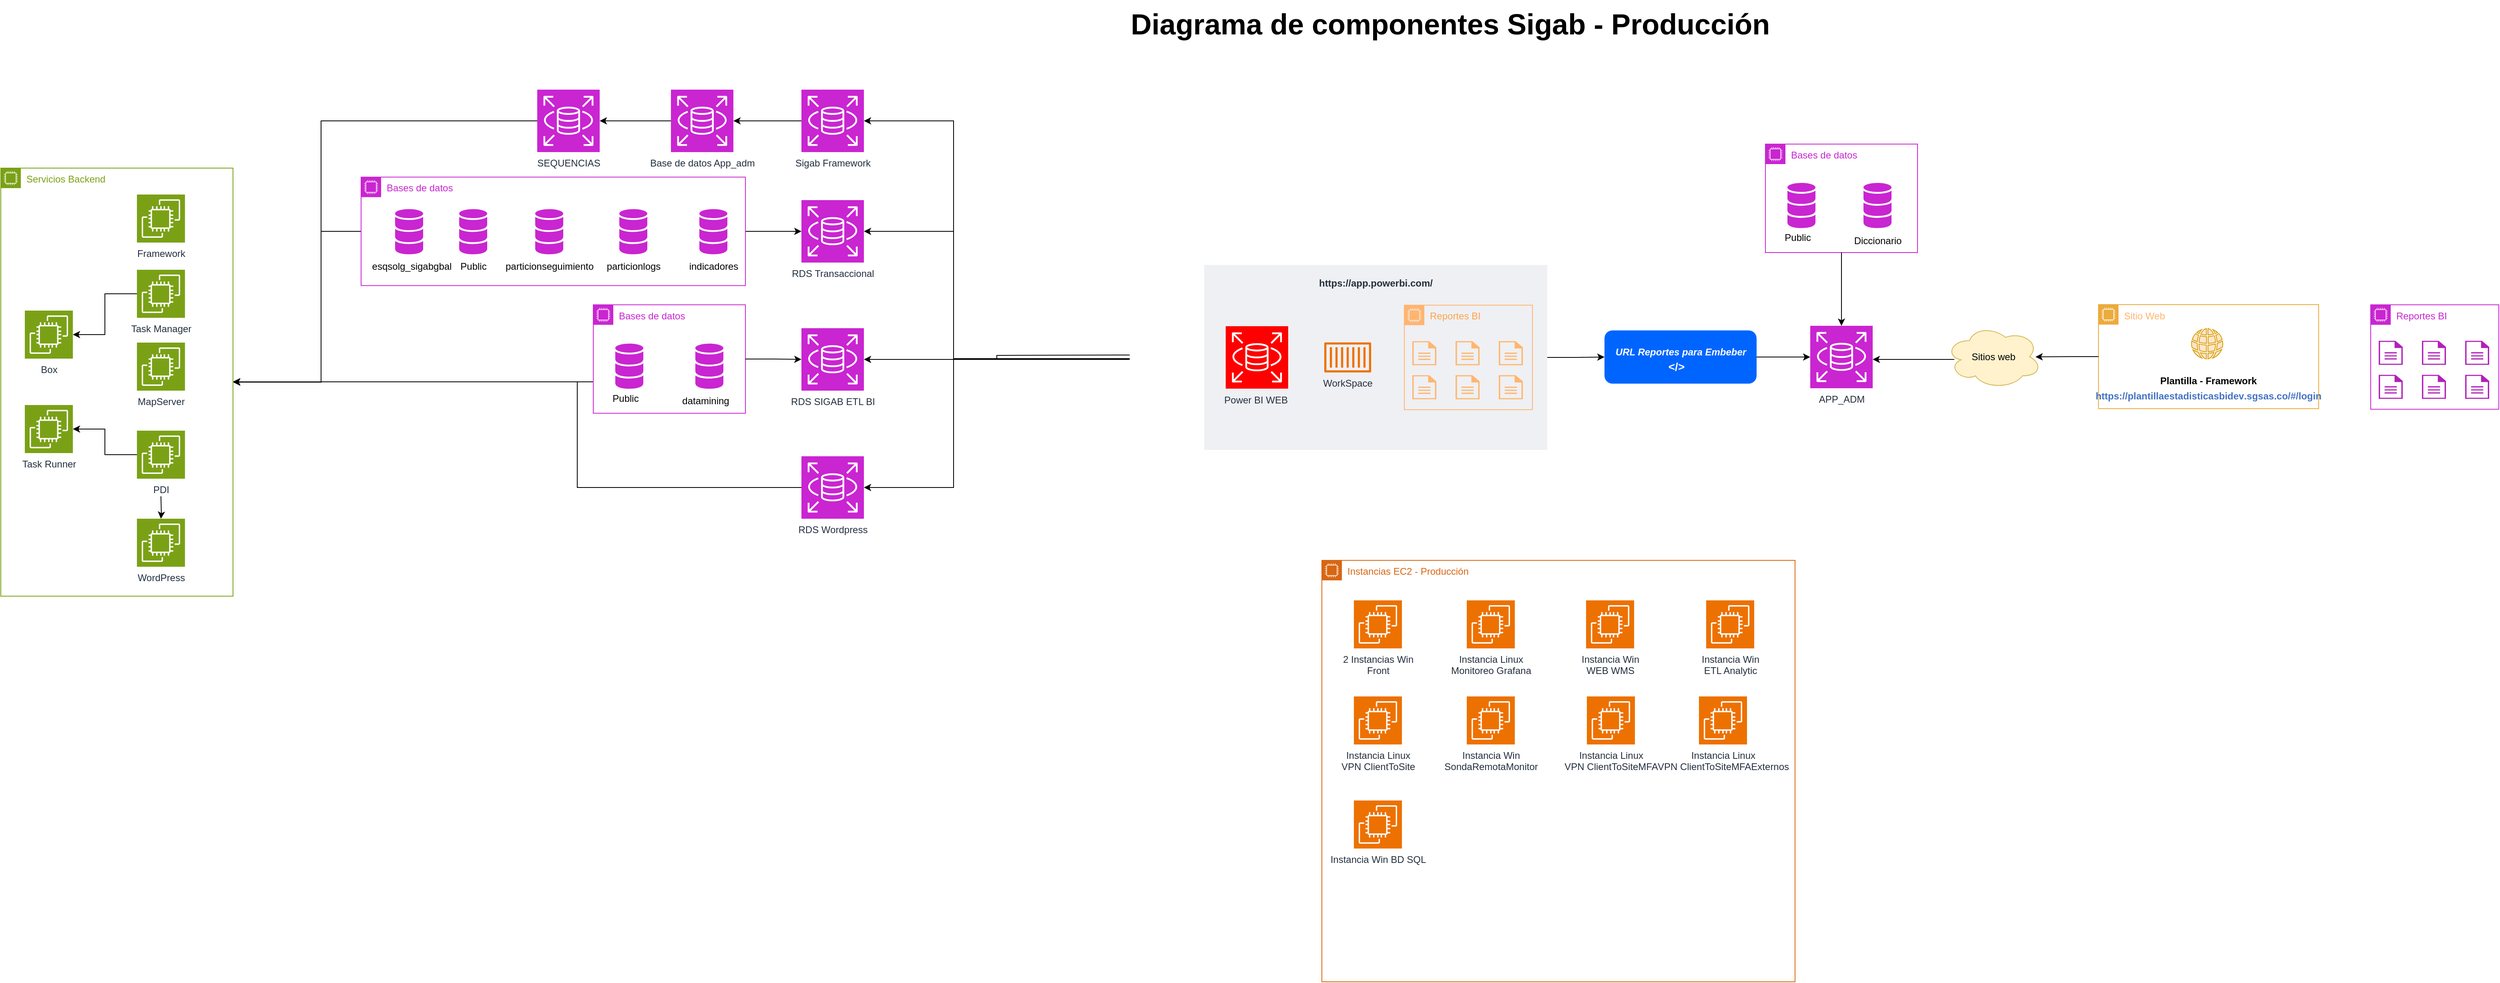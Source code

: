<mxfile version="24.9.3">
  <diagram name="Página-1" id="Zlu9ByVIFABH_KwIn2tE">
    <mxGraphModel dx="3088" dy="1907" grid="1" gridSize="10" guides="1" tooltips="1" connect="1" arrows="1" fold="1" page="1" pageScale="1" pageWidth="827" pageHeight="1169" math="0" shadow="0">
      <root>
        <mxCell id="0" />
        <mxCell id="1" parent="0" />
        <mxCell id="_H-qu1WihhFw3yj4YWix-18" value="" style="group;movable=1;resizable=1;rotatable=1;deletable=1;editable=1;locked=0;connectable=1;" vertex="1" connectable="0" parent="1">
          <mxGeometry x="473" y="-489" width="428.5" height="231" as="geometry" />
        </mxCell>
        <mxCell id="_H-qu1WihhFw3yj4YWix-19" value="&lt;b style=&quot;line-height: 270%;&quot;&gt;https://app.powerbi.com/&lt;/b&gt;" style="fillColor=#EFF0F3;strokeColor=none;dashed=0;verticalAlign=top;fontStyle=0;fontColor=#232F3D;whiteSpace=wrap;html=1;" vertex="1" parent="_H-qu1WihhFw3yj4YWix-18">
          <mxGeometry width="428.5" height="231" as="geometry" />
        </mxCell>
        <mxCell id="_H-qu1WihhFw3yj4YWix-23" value="WorkSpace" style="sketch=0;outlineConnect=0;fontColor=#232F3E;gradientColor=none;fillColor=#ED7100;strokeColor=none;dashed=0;verticalLabelPosition=bottom;verticalAlign=top;align=center;html=1;fontSize=12;fontStyle=0;aspect=fixed;pointerEvents=1;shape=mxgraph.aws4.container_1;" vertex="1" parent="_H-qu1WihhFw3yj4YWix-18">
          <mxGeometry x="150" y="96.59" width="58.56" height="37.82" as="geometry" />
        </mxCell>
        <mxCell id="ElAwQmVQCS1_ze1naP4R-59" value="Power BI WEB&amp;nbsp;" style="sketch=0;points=[[0,0,0],[0.25,0,0],[0.5,0,0],[0.75,0,0],[1,0,0],[0,1,0],[0.25,1,0],[0.5,1,0],[0.75,1,0],[1,1,0],[0,0.25,0],[0,0.5,0],[0,0.75,0],[1,0.25,0],[1,0.5,0],[1,0.75,0]];outlineConnect=0;fontColor=#232F3E;fillColor=#FF0000;strokeColor=#ffffff;dashed=0;verticalLabelPosition=bottom;verticalAlign=top;align=center;html=1;fontSize=12;fontStyle=0;aspect=fixed;shape=mxgraph.aws4.resourceIcon;resIcon=mxgraph.aws4.rds;" parent="_H-qu1WihhFw3yj4YWix-18" vertex="1">
          <mxGeometry x="26.907" y="76.5" width="78" height="78" as="geometry" />
        </mxCell>
        <mxCell id="ElAwQmVQCS1_ze1naP4R-110" value="&lt;font color=&quot;#ffa34d&quot;&gt;Reportes BI&lt;/font&gt;" style="points=[[0,0],[0.25,0],[0.5,0],[0.75,0],[1,0],[1,0.25],[1,0.5],[1,0.75],[1,1],[0.75,1],[0.5,1],[0.25,1],[0,1],[0,0.75],[0,0.5],[0,0.25]];outlineConnect=0;gradientColor=none;html=1;whiteSpace=wrap;fontSize=12;fontStyle=0;container=1;pointerEvents=0;collapsible=0;recursiveResize=0;shape=mxgraph.aws4.group;grIcon=mxgraph.aws4.group_ec2_instance_contents;strokeColor=#FFB570;fillColor=none;verticalAlign=top;align=left;spacingLeft=30;fontColor=#D86613;dashed=0;" parent="_H-qu1WihhFw3yj4YWix-18" vertex="1">
          <mxGeometry x="250" y="50.25" width="160" height="130.5" as="geometry" />
        </mxCell>
        <mxCell id="ElAwQmVQCS1_ze1naP4R-111" value="" style="sketch=0;pointerEvents=1;shadow=0;dashed=0;html=1;strokeColor=none;fillColor=#FFB570;labelPosition=center;verticalLabelPosition=bottom;verticalAlign=top;outlineConnect=0;align=center;shape=mxgraph.office.concepts.document;" parent="ElAwQmVQCS1_ze1naP4R-110" vertex="1">
          <mxGeometry x="10" y="45" width="30" height="30" as="geometry" />
        </mxCell>
        <mxCell id="ElAwQmVQCS1_ze1naP4R-112" value="" style="sketch=0;pointerEvents=1;shadow=0;dashed=0;html=1;strokeColor=none;fillColor=#FFB570;labelPosition=center;verticalLabelPosition=bottom;verticalAlign=top;outlineConnect=0;align=center;shape=mxgraph.office.concepts.document;" parent="ElAwQmVQCS1_ze1naP4R-110" vertex="1">
          <mxGeometry x="10" y="87.5" width="30" height="30" as="geometry" />
        </mxCell>
        <mxCell id="ElAwQmVQCS1_ze1naP4R-113" value="" style="sketch=0;pointerEvents=1;shadow=0;dashed=0;html=1;strokeColor=none;fillColor=#FFE599;labelPosition=center;verticalLabelPosition=bottom;verticalAlign=top;outlineConnect=0;align=center;shape=mxgraph.office.concepts.document;" parent="ElAwQmVQCS1_ze1naP4R-110" vertex="1">
          <mxGeometry x="64" y="87.5" width="30" height="30" as="geometry" />
        </mxCell>
        <mxCell id="ElAwQmVQCS1_ze1naP4R-114" value="" style="sketch=0;pointerEvents=1;shadow=0;dashed=0;html=1;strokeColor=none;fillColor=#FFE599;labelPosition=center;verticalLabelPosition=bottom;verticalAlign=top;outlineConnect=0;align=center;shape=mxgraph.office.concepts.document;" parent="ElAwQmVQCS1_ze1naP4R-110" vertex="1">
          <mxGeometry x="64" y="45" width="30" height="30" as="geometry" />
        </mxCell>
        <mxCell id="ElAwQmVQCS1_ze1naP4R-115" value="" style="sketch=0;pointerEvents=1;shadow=0;dashed=0;html=1;strokeColor=none;fillColor=#FFE599;labelPosition=center;verticalLabelPosition=bottom;verticalAlign=top;outlineConnect=0;align=center;shape=mxgraph.office.concepts.document;" parent="ElAwQmVQCS1_ze1naP4R-110" vertex="1">
          <mxGeometry x="118" y="87.5" width="30" height="30" as="geometry" />
        </mxCell>
        <mxCell id="ElAwQmVQCS1_ze1naP4R-116" value="" style="sketch=0;pointerEvents=1;shadow=0;dashed=0;html=1;strokeColor=none;fillColor=#FFE599;labelPosition=center;verticalLabelPosition=bottom;verticalAlign=top;outlineConnect=0;align=center;shape=mxgraph.office.concepts.document;" parent="ElAwQmVQCS1_ze1naP4R-110" vertex="1">
          <mxGeometry x="118" y="45" width="30" height="30" as="geometry" />
        </mxCell>
        <mxCell id="ElAwQmVQCS1_ze1naP4R-117" value="" style="sketch=0;pointerEvents=1;shadow=0;dashed=0;html=1;strokeColor=none;fillColor=#FFB570;labelPosition=center;verticalLabelPosition=bottom;verticalAlign=top;outlineConnect=0;align=center;shape=mxgraph.office.concepts.document;" parent="ElAwQmVQCS1_ze1naP4R-110" vertex="1">
          <mxGeometry x="118" y="45" width="30" height="30" as="geometry" />
        </mxCell>
        <mxCell id="ElAwQmVQCS1_ze1naP4R-118" value="" style="sketch=0;pointerEvents=1;shadow=0;dashed=0;html=1;strokeColor=none;fillColor=#FFB570;labelPosition=center;verticalLabelPosition=bottom;verticalAlign=top;outlineConnect=0;align=center;shape=mxgraph.office.concepts.document;" parent="ElAwQmVQCS1_ze1naP4R-110" vertex="1">
          <mxGeometry x="118" y="87.5" width="30" height="30" as="geometry" />
        </mxCell>
        <mxCell id="ElAwQmVQCS1_ze1naP4R-119" value="" style="sketch=0;pointerEvents=1;shadow=0;dashed=0;html=1;strokeColor=none;fillColor=#FFB570;labelPosition=center;verticalLabelPosition=bottom;verticalAlign=top;outlineConnect=0;align=center;shape=mxgraph.office.concepts.document;" parent="ElAwQmVQCS1_ze1naP4R-110" vertex="1">
          <mxGeometry x="64" y="45" width="30" height="30" as="geometry" />
        </mxCell>
        <mxCell id="ElAwQmVQCS1_ze1naP4R-120" value="" style="sketch=0;pointerEvents=1;shadow=0;dashed=0;html=1;strokeColor=none;fillColor=#FFB570;labelPosition=center;verticalLabelPosition=bottom;verticalAlign=top;outlineConnect=0;align=center;shape=mxgraph.office.concepts.document;" parent="ElAwQmVQCS1_ze1naP4R-110" vertex="1">
          <mxGeometry x="64" y="87.5" width="30" height="30" as="geometry" />
        </mxCell>
        <mxCell id="ElAwQmVQCS1_ze1naP4R-3" value="RDS Transaccional" style="sketch=0;points=[[0,0,0],[0.25,0,0],[0.5,0,0],[0.75,0,0],[1,0,0],[0,1,0],[0.25,1,0],[0.5,1,0],[0.75,1,0],[1,1,0],[0,0.25,0],[0,0.5,0],[0,0.75,0],[1,0.25,0],[1,0.5,0],[1,0.75,0]];outlineConnect=0;fontColor=#232F3E;fillColor=#C925D1;strokeColor=#ffffff;dashed=0;verticalLabelPosition=bottom;verticalAlign=top;align=center;html=1;fontSize=12;fontStyle=0;aspect=fixed;shape=mxgraph.aws4.resourceIcon;resIcon=mxgraph.aws4.rds;" parent="1" vertex="1">
          <mxGeometry x="-30" y="-570" width="78" height="78" as="geometry" />
        </mxCell>
        <mxCell id="ElAwQmVQCS1_ze1naP4R-4" value="RDS SIGAB ETL BI" style="sketch=0;points=[[0,0,0],[0.25,0,0],[0.5,0,0],[0.75,0,0],[1,0,0],[0,1,0],[0.25,1,0],[0.5,1,0],[0.75,1,0],[1,1,0],[0,0.25,0],[0,0.5,0],[0,0.75,0],[1,0.25,0],[1,0.5,0],[1,0.75,0]];outlineConnect=0;fontColor=#232F3E;fillColor=#C925D1;strokeColor=#ffffff;dashed=0;verticalLabelPosition=bottom;verticalAlign=top;align=center;html=1;fontSize=12;fontStyle=0;aspect=fixed;shape=mxgraph.aws4.resourceIcon;resIcon=mxgraph.aws4.rds;" parent="1" vertex="1">
          <mxGeometry x="-30" y="-410" width="78" height="78" as="geometry" />
        </mxCell>
        <mxCell id="ElAwQmVQCS1_ze1naP4R-5" style="edgeStyle=orthogonalEdgeStyle;rounded=0;orthogonalLoop=1;jettySize=auto;html=1;" parent="1" source="ElAwQmVQCS1_ze1naP4R-6" target="ElAwQmVQCS1_ze1naP4R-107" edge="1">
          <mxGeometry relative="1" as="geometry">
            <Array as="points">
              <mxPoint x="-310" y="-211" />
              <mxPoint x="-310" y="-343" />
            </Array>
          </mxGeometry>
        </mxCell>
        <mxCell id="ElAwQmVQCS1_ze1naP4R-6" value="&lt;div&gt;RDS Wordpress&lt;/div&gt;" style="sketch=0;points=[[0,0,0],[0.25,0,0],[0.5,0,0],[0.75,0,0],[1,0,0],[0,1,0],[0.25,1,0],[0.5,1,0],[0.75,1,0],[1,1,0],[0,0.25,0],[0,0.5,0],[0,0.75,0],[1,0.25,0],[1,0.5,0],[1,0.75,0]];outlineConnect=0;fontColor=#232F3E;fillColor=#C925D1;strokeColor=#ffffff;dashed=0;verticalLabelPosition=bottom;verticalAlign=top;align=center;html=1;fontSize=12;fontStyle=0;aspect=fixed;shape=mxgraph.aws4.resourceIcon;resIcon=mxgraph.aws4.rds;" parent="1" vertex="1">
          <mxGeometry x="-30" y="-250" width="78" height="78" as="geometry" />
        </mxCell>
        <mxCell id="ElAwQmVQCS1_ze1naP4R-15" value="&lt;font style=&quot;font-size: 36px;&quot;&gt;Diagrama de componentes Sigab - Producción&lt;/font&gt;" style="text;strokeColor=none;fillColor=none;html=1;fontSize=24;fontStyle=1;verticalAlign=middle;align=center;" parent="1" vertex="1">
          <mxGeometry x="-30" y="-820" width="1620" height="60" as="geometry" />
        </mxCell>
        <mxCell id="ElAwQmVQCS1_ze1naP4R-16" style="edgeStyle=orthogonalEdgeStyle;rounded=0;orthogonalLoop=1;jettySize=auto;html=1;entryX=1;entryY=0.5;entryDx=0;entryDy=0;entryPerimeter=0;" parent="1" target="ElAwQmVQCS1_ze1naP4R-3" edge="1">
          <mxGeometry relative="1" as="geometry">
            <Array as="points">
              <mxPoint x="160" y="-372" />
              <mxPoint x="160" y="-531" />
            </Array>
            <mxPoint x="380" y="-372" as="sourcePoint" />
          </mxGeometry>
        </mxCell>
        <mxCell id="ElAwQmVQCS1_ze1naP4R-17" style="edgeStyle=orthogonalEdgeStyle;rounded=0;orthogonalLoop=1;jettySize=auto;html=1;entryX=1;entryY=0.5;entryDx=0;entryDy=0;entryPerimeter=0;" parent="1" target="ElAwQmVQCS1_ze1naP4R-4" edge="1">
          <mxGeometry relative="1" as="geometry">
            <mxPoint x="380" y="-376.5" as="sourcePoint" />
          </mxGeometry>
        </mxCell>
        <mxCell id="ElAwQmVQCS1_ze1naP4R-18" style="edgeStyle=orthogonalEdgeStyle;rounded=0;orthogonalLoop=1;jettySize=auto;html=1;entryX=1;entryY=0.5;entryDx=0;entryDy=0;entryPerimeter=0;" parent="1" target="ElAwQmVQCS1_ze1naP4R-6" edge="1">
          <mxGeometry relative="1" as="geometry">
            <Array as="points">
              <mxPoint x="160" y="-372" />
              <mxPoint x="160" y="-211" />
            </Array>
            <mxPoint x="380" y="-372" as="sourcePoint" />
          </mxGeometry>
        </mxCell>
        <mxCell id="ElAwQmVQCS1_ze1naP4R-27" style="edgeStyle=orthogonalEdgeStyle;rounded=0;orthogonalLoop=1;jettySize=auto;html=1;" parent="1" source="ElAwQmVQCS1_ze1naP4R-28" target="ElAwQmVQCS1_ze1naP4R-107" edge="1">
          <mxGeometry relative="1" as="geometry">
            <Array as="points">
              <mxPoint x="-400" y="-343" />
              <mxPoint x="-400" y="-343" />
            </Array>
          </mxGeometry>
        </mxCell>
        <mxCell id="ElAwQmVQCS1_ze1naP4R-28" value="&lt;font color=&quot;#c925d1&quot;&gt;Bases de datos&amp;nbsp;&lt;/font&gt;" style="points=[[0,0],[0.25,0],[0.5,0],[0.75,0],[1,0],[1,0.25],[1,0.5],[1,0.75],[1,1],[0.75,1],[0.5,1],[0.25,1],[0,1],[0,0.75],[0,0.5],[0,0.25]];outlineConnect=0;gradientColor=none;html=1;whiteSpace=wrap;fontSize=12;fontStyle=0;container=1;pointerEvents=0;collapsible=0;recursiveResize=0;shape=mxgraph.aws4.group;grIcon=mxgraph.aws4.group_ec2_instance_contents;strokeColor=#C925D1;fillColor=none;verticalAlign=top;align=left;spacingLeft=30;fontColor=#D86613;dashed=0;" parent="1" vertex="1">
          <mxGeometry x="-290" y="-439.25" width="190" height="135.5" as="geometry" />
        </mxCell>
        <mxCell id="ElAwQmVQCS1_ze1naP4R-29" value="Public" style="text;html=1;align=center;verticalAlign=middle;resizable=0;points=[];autosize=1;strokeColor=none;fillColor=none;" parent="ElAwQmVQCS1_ze1naP4R-28" vertex="1">
          <mxGeometry x="10" y="102.25" width="60" height="30" as="geometry" />
        </mxCell>
        <mxCell id="ElAwQmVQCS1_ze1naP4R-30" value="" style="sketch=0;shadow=0;dashed=0;html=1;strokeColor=none;labelPosition=center;verticalLabelPosition=bottom;verticalAlign=top;outlineConnect=0;align=center;shape=mxgraph.office.databases.database_mini_3;fillColor=#C925D1;" parent="ElAwQmVQCS1_ze1naP4R-28" vertex="1">
          <mxGeometry x="27.5" y="48.5" width="35" height="57" as="geometry" />
        </mxCell>
        <mxCell id="ElAwQmVQCS1_ze1naP4R-31" value="" style="sketch=0;shadow=0;dashed=0;html=1;strokeColor=none;labelPosition=center;verticalLabelPosition=bottom;verticalAlign=top;outlineConnect=0;align=center;shape=mxgraph.office.databases.database_mini_3;fillColor=#C925D1;" parent="ElAwQmVQCS1_ze1naP4R-28" vertex="1">
          <mxGeometry x="127.5" y="48.5" width="35" height="57" as="geometry" />
        </mxCell>
        <mxCell id="ElAwQmVQCS1_ze1naP4R-32" value="datamining" style="text;html=1;align=center;verticalAlign=middle;resizable=0;points=[];autosize=1;strokeColor=none;fillColor=none;" parent="ElAwQmVQCS1_ze1naP4R-28" vertex="1">
          <mxGeometry x="100" y="105.5" width="80" height="30" as="geometry" />
        </mxCell>
        <mxCell id="ElAwQmVQCS1_ze1naP4R-38" value="Sitios web" style="ellipse;shape=cloud;whiteSpace=wrap;html=1;fillColor=#fff2cc;strokeColor=#d6b656;" parent="1" vertex="1">
          <mxGeometry x="1399" y="-414.5" width="120" height="80" as="geometry" />
        </mxCell>
        <mxCell id="ElAwQmVQCS1_ze1naP4R-41" style="edgeStyle=orthogonalEdgeStyle;rounded=0;orthogonalLoop=1;jettySize=auto;html=1;entryX=1;entryY=0.5;entryDx=0;entryDy=0;entryPerimeter=0;" parent="1" edge="1">
          <mxGeometry relative="1" as="geometry">
            <mxPoint x="1410" y="-371" as="sourcePoint" />
            <mxPoint x="1308" y="-371" as="targetPoint" />
          </mxGeometry>
        </mxCell>
        <mxCell id="ElAwQmVQCS1_ze1naP4R-56" value="" style="edgeStyle=orthogonalEdgeStyle;rounded=0;orthogonalLoop=1;jettySize=auto;html=1;" parent="1" source="ElAwQmVQCS1_ze1naP4R-57" target="ElAwQmVQCS1_ze1naP4R-61" edge="1">
          <mxGeometry relative="1" as="geometry" />
        </mxCell>
        <mxCell id="ElAwQmVQCS1_ze1naP4R-57" value="Sigab Framework" style="sketch=0;points=[[0,0,0],[0.25,0,0],[0.5,0,0],[0.75,0,0],[1,0,0],[0,1,0],[0.25,1,0],[0.5,1,0],[0.75,1,0],[1,1,0],[0,0.25,0],[0,0.5,0],[0,0.75,0],[1,0.25,0],[1,0.5,0],[1,0.75,0]];outlineConnect=0;fontColor=#232F3E;fillColor=#C925D1;strokeColor=#ffffff;dashed=0;verticalLabelPosition=bottom;verticalAlign=top;align=center;html=1;fontSize=12;fontStyle=0;aspect=fixed;shape=mxgraph.aws4.resourceIcon;resIcon=mxgraph.aws4.rds;" parent="1" vertex="1">
          <mxGeometry x="-30" y="-708" width="78" height="78" as="geometry" />
        </mxCell>
        <mxCell id="ElAwQmVQCS1_ze1naP4R-60" value="" style="edgeStyle=orthogonalEdgeStyle;rounded=0;orthogonalLoop=1;jettySize=auto;html=1;" parent="1" source="ElAwQmVQCS1_ze1naP4R-61" target="ElAwQmVQCS1_ze1naP4R-63" edge="1">
          <mxGeometry relative="1" as="geometry" />
        </mxCell>
        <mxCell id="ElAwQmVQCS1_ze1naP4R-61" value="Base de datos App_adm" style="sketch=0;points=[[0,0,0],[0.25,0,0],[0.5,0,0],[0.75,0,0],[1,0,0],[0,1,0],[0.25,1,0],[0.5,1,0],[0.75,1,0],[1,1,0],[0,0.25,0],[0,0.5,0],[0,0.75,0],[1,0.25,0],[1,0.5,0],[1,0.75,0]];outlineConnect=0;fontColor=#232F3E;fillColor=#C925D1;strokeColor=#ffffff;dashed=0;verticalLabelPosition=bottom;verticalAlign=top;align=center;html=1;fontSize=12;fontStyle=0;aspect=fixed;shape=mxgraph.aws4.resourceIcon;resIcon=mxgraph.aws4.rds;" parent="1" vertex="1">
          <mxGeometry x="-193" y="-708" width="78" height="78" as="geometry" />
        </mxCell>
        <mxCell id="ElAwQmVQCS1_ze1naP4R-62" style="edgeStyle=orthogonalEdgeStyle;rounded=0;orthogonalLoop=1;jettySize=auto;html=1;entryX=1;entryY=0.5;entryDx=0;entryDy=0;" parent="1" source="ElAwQmVQCS1_ze1naP4R-63" target="ElAwQmVQCS1_ze1naP4R-107" edge="1">
          <mxGeometry relative="1" as="geometry">
            <Array as="points">
              <mxPoint x="-630" y="-669" />
              <mxPoint x="-630" y="-343" />
            </Array>
          </mxGeometry>
        </mxCell>
        <mxCell id="ElAwQmVQCS1_ze1naP4R-63" value="SEQUENCIAS" style="sketch=0;points=[[0,0,0],[0.25,0,0],[0.5,0,0],[0.75,0,0],[1,0,0],[0,1,0],[0.25,1,0],[0.5,1,0],[0.75,1,0],[1,1,0],[0,0.25,0],[0,0.5,0],[0,0.75,0],[1,0.25,0],[1,0.5,0],[1,0.75,0]];outlineConnect=0;fontColor=#232F3E;fillColor=#C925D1;strokeColor=#ffffff;dashed=0;verticalLabelPosition=bottom;verticalAlign=top;align=center;html=1;fontSize=12;fontStyle=0;aspect=fixed;shape=mxgraph.aws4.resourceIcon;resIcon=mxgraph.aws4.rds;" parent="1" vertex="1">
          <mxGeometry x="-360" y="-708" width="78" height="78" as="geometry" />
        </mxCell>
        <mxCell id="ElAwQmVQCS1_ze1naP4R-64" style="edgeStyle=orthogonalEdgeStyle;rounded=0;orthogonalLoop=1;jettySize=auto;html=1;entryX=0;entryY=0.5;entryDx=0;entryDy=0;entryPerimeter=0;" parent="1" source="ElAwQmVQCS1_ze1naP4R-28" target="ElAwQmVQCS1_ze1naP4R-4" edge="1">
          <mxGeometry relative="1" as="geometry" />
        </mxCell>
        <mxCell id="ElAwQmVQCS1_ze1naP4R-65" value="" style="edgeStyle=orthogonalEdgeStyle;rounded=0;orthogonalLoop=1;jettySize=auto;html=1;" parent="1" source="ElAwQmVQCS1_ze1naP4R-67" target="ElAwQmVQCS1_ze1naP4R-3" edge="1">
          <mxGeometry relative="1" as="geometry" />
        </mxCell>
        <mxCell id="ElAwQmVQCS1_ze1naP4R-66" style="edgeStyle=orthogonalEdgeStyle;rounded=0;orthogonalLoop=1;jettySize=auto;html=1;" parent="1" source="ElAwQmVQCS1_ze1naP4R-67" target="ElAwQmVQCS1_ze1naP4R-107" edge="1">
          <mxGeometry relative="1" as="geometry">
            <Array as="points">
              <mxPoint x="-630" y="-531" />
              <mxPoint x="-630" y="-343" />
            </Array>
          </mxGeometry>
        </mxCell>
        <mxCell id="ElAwQmVQCS1_ze1naP4R-67" value="&lt;font color=&quot;#c925d1&quot;&gt;Bases de datos&amp;nbsp;&lt;/font&gt;" style="points=[[0,0],[0.25,0],[0.5,0],[0.75,0],[1,0],[1,0.25],[1,0.5],[1,0.75],[1,1],[0.75,1],[0.5,1],[0.25,1],[0,1],[0,0.75],[0,0.5],[0,0.25]];outlineConnect=0;gradientColor=none;html=1;whiteSpace=wrap;fontSize=12;fontStyle=0;container=1;pointerEvents=0;collapsible=0;recursiveResize=0;shape=mxgraph.aws4.group;grIcon=mxgraph.aws4.group_ec2_instance_contents;strokeColor=#C925D1;fillColor=none;verticalAlign=top;align=left;spacingLeft=30;fontColor=#D86613;dashed=0;" parent="1" vertex="1">
          <mxGeometry x="-580" y="-598.75" width="480" height="135.5" as="geometry" />
        </mxCell>
        <mxCell id="ElAwQmVQCS1_ze1naP4R-68" value="" style="sketch=0;shadow=0;dashed=0;html=1;strokeColor=none;labelPosition=center;verticalLabelPosition=bottom;verticalAlign=top;outlineConnect=0;align=center;shape=mxgraph.office.databases.database_mini_3;fillColor=#C925D1;" parent="ElAwQmVQCS1_ze1naP4R-67" vertex="1">
          <mxGeometry x="122.5" y="40" width="35" height="57" as="geometry" />
        </mxCell>
        <mxCell id="ElAwQmVQCS1_ze1naP4R-69" value="Public" style="text;html=1;align=center;verticalAlign=middle;resizable=0;points=[];autosize=1;strokeColor=none;fillColor=none;" parent="ElAwQmVQCS1_ze1naP4R-67" vertex="1">
          <mxGeometry x="110" y="97" width="60" height="30" as="geometry" />
        </mxCell>
        <mxCell id="ElAwQmVQCS1_ze1naP4R-70" value="" style="sketch=0;shadow=0;dashed=0;html=1;strokeColor=none;labelPosition=center;verticalLabelPosition=bottom;verticalAlign=top;outlineConnect=0;align=center;shape=mxgraph.office.databases.database_mini_3;fillColor=#C925D1;" parent="ElAwQmVQCS1_ze1naP4R-67" vertex="1">
          <mxGeometry x="217.5" y="40" width="35" height="57" as="geometry" />
        </mxCell>
        <mxCell id="ElAwQmVQCS1_ze1naP4R-71" value="particionseguimiento" style="text;html=1;align=center;verticalAlign=middle;resizable=0;points=[];autosize=1;strokeColor=none;fillColor=none;" parent="ElAwQmVQCS1_ze1naP4R-67" vertex="1">
          <mxGeometry x="170" y="97" width="130" height="30" as="geometry" />
        </mxCell>
        <mxCell id="ElAwQmVQCS1_ze1naP4R-72" value="" style="sketch=0;shadow=0;dashed=0;html=1;strokeColor=none;labelPosition=center;verticalLabelPosition=bottom;verticalAlign=top;outlineConnect=0;align=center;shape=mxgraph.office.databases.database_mini_3;fillColor=#C925D1;" parent="ElAwQmVQCS1_ze1naP4R-67" vertex="1">
          <mxGeometry x="322.5" y="40" width="35" height="57" as="geometry" />
        </mxCell>
        <mxCell id="ElAwQmVQCS1_ze1naP4R-73" value="particionlogs" style="text;html=1;align=center;verticalAlign=middle;resizable=0;points=[];autosize=1;strokeColor=none;fillColor=none;" parent="ElAwQmVQCS1_ze1naP4R-67" vertex="1">
          <mxGeometry x="295" y="97" width="90" height="30" as="geometry" />
        </mxCell>
        <mxCell id="ElAwQmVQCS1_ze1naP4R-74" value="" style="sketch=0;shadow=0;dashed=0;html=1;strokeColor=none;labelPosition=center;verticalLabelPosition=bottom;verticalAlign=top;outlineConnect=0;align=center;shape=mxgraph.office.databases.database_mini_3;fillColor=#C925D1;" parent="ElAwQmVQCS1_ze1naP4R-67" vertex="1">
          <mxGeometry x="422.5" y="40" width="35" height="57" as="geometry" />
        </mxCell>
        <mxCell id="ElAwQmVQCS1_ze1naP4R-75" value="indicadores" style="text;html=1;align=center;verticalAlign=middle;resizable=0;points=[];autosize=1;strokeColor=none;fillColor=none;" parent="ElAwQmVQCS1_ze1naP4R-67" vertex="1">
          <mxGeometry x="400" y="97" width="80" height="30" as="geometry" />
        </mxCell>
        <mxCell id="ElAwQmVQCS1_ze1naP4R-76" value="" style="sketch=0;shadow=0;dashed=0;html=1;strokeColor=none;labelPosition=center;verticalLabelPosition=bottom;verticalAlign=top;outlineConnect=0;align=center;shape=mxgraph.office.databases.database_mini_3;fillColor=#C925D1;" parent="ElAwQmVQCS1_ze1naP4R-67" vertex="1">
          <mxGeometry x="42.5" y="40" width="35" height="57" as="geometry" />
        </mxCell>
        <mxCell id="ElAwQmVQCS1_ze1naP4R-77" value="esqsolg_sigabgbal" style="text;html=1;align=center;verticalAlign=middle;resizable=0;points=[];autosize=1;strokeColor=none;fillColor=none;" parent="ElAwQmVQCS1_ze1naP4R-67" vertex="1">
          <mxGeometry x="2.5" y="97.0" width="120" height="30" as="geometry" />
        </mxCell>
        <mxCell id="ElAwQmVQCS1_ze1naP4R-90" value="&lt;font color=&quot;#ffb570&quot;&gt;Sitio Web&lt;/font&gt;" style="points=[[0,0],[0.25,0],[0.5,0],[0.75,0],[1,0],[1,0.25],[1,0.5],[1,0.75],[1,1],[0.75,1],[0.5,1],[0.25,1],[0,1],[0,0.75],[0,0.5],[0,0.25]];outlineConnect=0;gradientColor=none;html=1;whiteSpace=wrap;fontSize=12;fontStyle=0;container=1;pointerEvents=0;collapsible=0;recursiveResize=0;shape=mxgraph.aws4.group;grIcon=mxgraph.aws4.group_ec2_instance_contents;strokeColor=#ecab3c;fillColor=none;verticalAlign=top;align=left;spacingLeft=30;fontColor=#D86613;dashed=0;" parent="1" vertex="1">
          <mxGeometry x="1590" y="-439.5" width="275" height="130" as="geometry" />
        </mxCell>
        <mxCell id="ElAwQmVQCS1_ze1naP4R-95" value="&lt;div style=&quot;font-size: 11px;&quot;&gt;&lt;span style=&quot;accent-color: auto; place-content: normal; place-items: normal; place-self: auto; alignment-baseline: auto; anchor-name: none; animation: 0s ease 0s 1 normal none running none; animation-composition: replace; app-region: none; appearance: none; aspect-ratio: auto; backdrop-filter: none; backface-visibility: visible; background: none 0% 0% / auto repeat scroll padding-box border-box rgba(0, 0, 0, 0); background-blend-mode: normal; baseline-shift: 0px; baseline-source: auto; border-image: none 100% / 1 / 0 stretch; border-color: rgb(0, 0, 0); border-collapse: separate; border-end-end-radius: 0px; border-end-start-radius: 0px; border-width: 0px; border-style: none; border-spacing: 0px; border-start-end-radius: 0px; border-start-start-radius: 0px; border-radius: 0px; inset: auto; box-shadow: none; box-sizing: content-box; break-after: auto; break-before: auto; break-inside: auto; buffered-rendering: auto; caption-side: top; caret-color: rgb(0, 0, 0); clear: none; clip: auto; clip-path: none; clip-rule: nonzero; color-interpolation: srgb; color-interpolation-filters: linearrgb; color-rendering: auto; color-scheme: normal; columns: auto; column-fill: balance; gap: normal; column-rule: 0px rgb(0, 0, 0); column-span: none; contain: none; contain-intrinsic-block-size: none; contain-intrinsic-size: none; contain-intrinsic-inline-size: none; container: none; content: normal; content-visibility: visible; counter-increment: none; counter-reset: none; counter-set: none; cursor: text; cx: 0px; cy: 0px; d: none; direction: ltr; display: inline; dominant-baseline: auto; empty-cells: show; field-sizing: fixed; fill: rgb(0, 0, 0); fill-opacity: 1; fill-rule: nonzero; filter: none; flex: 0 1 auto; flex-flow: row; float: none; flood-color: rgb(0, 0, 0); flood-opacity: 1; font-family: Calibri, Calibri_EmbeddedFont, Calibri_MSFontService, sans-serif; font-feature-settings: normal; font-kerning: none; font-optical-sizing: auto; font-palette: normal; font-size-adjust: none; font-stretch: 100%; font-synthesis: weight style small-caps; font-variant-ligatures: none; font-variant-numeric: normal; font-variant-east-asian: normal; font-variant-alternates: normal; font-variant-position: normal; font-variation-settings: normal; font-weight: 700; forced-color-adjust: auto; grid-area: auto; grid: none; height: auto; hyphenate-character: auto; hyphenate-limit-chars: auto; hyphens: manual; image-orientation: from-image; image-rendering: auto; initial-letter: normal; inline-size: auto; inset-area: none; inset-block: auto; inset-inline: auto; isolation: auto; lighting-color: rgb(255, 255, 255); line-height: 19px; list-style: outside none disc; margin: 0px; marker: none; mask: none; mask-type: luminance; math-depth: 0; math-shift: normal; math-style: normal; max-height: none; max-width: none; min-height: 0px; min-width: 0px; mix-blend-mode: normal; object-fit: fill; object-position: 50% 50%; object-view-box: none; offset: normal; opacity: 1; order: 0; outline: rgb(0, 0, 0) none 0px; outline-offset: 0px; overflow: visible; overflow-anchor: auto; overflow-clip-margin: 0px; overflow-wrap: break-word; overlay: none; overscroll-behavior-block: auto; overscroll-behavior-inline: auto; overscroll-behavior: auto; padding: 0.787px 0px 0px; page: auto; paint-order: normal; perspective: none; perspective-origin: 0px 0px; pointer-events: all; position: static; position-anchor: auto; position-try: none; position-visibility: always; quotes: auto; r: 0px; resize: none; rotate: none; ruby-align: space-around; ruby-position: over; rx: auto; ry: auto; scale: none; scroll-behavior: auto; scroll-margin-block: 0px; scroll-margin: 0px; scroll-margin-inline: 0px; scroll-padding-block: auto; scroll-padding: auto; scroll-padding-inline: auto; scroll-snap-align: none; scroll-snap-stop: normal; scroll-snap-type: none; scroll-timeline: none; scrollbar-color: auto; scrollbar-gutter: auto; scrollbar-width: auto; shape-image-threshold: 0; shape-margin: 0px; shape-outside: none; shape-rendering: auto; speak: normal; stop-color: rgb(0, 0, 0); stop-opacity: 1; stroke: none; stroke-dasharray: none; stroke-dashoffset: 0px; stroke-linecap: butt; stroke-linejoin: miter; stroke-miterlimit: 4; stroke-opacity: 1; stroke-width: 1px; tab-size: 8; table-layout: auto; text-align: left; text-align-last: auto; text-anchor: start; text-combine-upright: none; text-decoration-style: solid; text-decoration-color: rgb(0, 0, 0); text-decoration-skip-ink: none; text-emphasis: none rgb(0, 0, 0); text-emphasis-position: over; text-orientation: mixed; text-overflow: clip; text-rendering: auto; text-shadow: none; text-size-adjust: auto; text-spacing-trim: normal; text-underline-offset: auto; text-underline-position: auto; white-space: pre-wrap; timeline-scope: none; touch-action: pan-x pan-y; transform: none; transform-box: view-box; transform-origin: 0px 0px; transform-style: flat; transition: all; translate: none; unicode-bidi: normal; user-select: text; vector-effect: none; vertical-align: -0.787px; view-timeline: none; view-transition-class: none; view-transition-name: none; visibility: visible; border-block-end: 0px none rgb(0, 0, 0); border-block-start: 0px none rgb(0, 0, 0); border-inline-end: 0px none rgb(0, 0, 0); -webkit-border-image: none; border-inline-start: 0px none rgb(0, 0, 0); -webkit-box-align: stretch; -webkit-box-decoration-break: slice; -webkit-box-direction: normal; -webkit-box-flex: 0; -webkit-box-ordinal-group: 1; -webkit-box-orient: horizontal; -webkit-box-pack: start; -webkit-font-smoothing: auto; -webkit-line-break: after-white-space; -webkit-locale: &amp;quot;ES-CO&amp;quot;; block-size: auto; margin-block: 0px; margin-inline: 0px; -webkit-mask-box-image-source: none; -webkit-mask-box-image-slice: 0 fill; -webkit-mask-box-image-width: auto; -webkit-mask-box-image-outset: 0; -webkit-mask-box-image-repeat: stretch; max-block-size: none; max-inline-size: none; min-block-size: 0px; min-inline-size: 0px; padding-block: 0.787px 0px; padding-inline: 0px; -webkit-print-color-adjust: economy; -webkit-rtl-ordering: logical; -webkit-ruby-position: before; -webkit-tap-highlight-color: rgba(0, 0, 0, 0); -webkit-text-combine: none; -webkit-text-fill-color: rgb(0, 0, 0); -webkit-text-orientation: vertical-right; -webkit-text-security: none; -webkit-text-stroke-color: rgb(0, 0, 0); -webkit-user-drag: none; -webkit-user-modify: read-write; -webkit-writing-mode: horizontal-tb; width: auto; will-change: auto; word-break: normal; writing-mode: horizontal-tb; x: 0px; y: 0px; z-index: auto; zoom: 1; font-size: 12px;&quot; lang=&quot;ES-CO&quot; class=&quot;TextRun  BCX8 SCXP43755073&quot; data-contrast=&quot;none&quot; data-usefontface=&quot;false&quot;&gt;&lt;span style=&quot;vertical-align: 0.787px; line-height: 0px; position: relative;&quot; class=&quot;NormalTextRun  BCX8 SCXP43755073&quot;&gt;Plantilla - Framework&lt;br&gt;&lt;div style=&quot;font-family: Helvetica; font-variant-ligatures: normal; font-weight: 400; text-align: center; white-space: nowrap;&quot;&gt;&lt;span style=&quot;forced-color-adjust: auto; accent-color: auto; place-content: normal; place-items: normal; place-self: auto; alignment-baseline: auto; anchor-name: none; animation: 0s ease 0s 1 normal none running none; animation-composition: replace; app-region: none; appearance: none; aspect-ratio: auto; backdrop-filter: none; backface-visibility: visible; background: none 0% 0% / auto repeat scroll padding-box border-box rgba(0, 0, 0, 0); background-blend-mode: normal; baseline-shift: 0px; baseline-source: auto; border-image: none 100% / 1 / 0 stretch; border-color: rgb(0, 0, 0); border-collapse: separate; border-end-end-radius: 0px; border-end-start-radius: 0px; border-width: 0px; border-style: none; border-spacing: 0px; border-start-end-radius: 0px; border-start-start-radius: 0px; border-radius: 0px; inset: auto; box-shadow: none; box-sizing: content-box; break-after: auto; break-before: auto; break-inside: auto; buffered-rendering: auto; caption-side: top; clear: none; clip: auto; clip-path: none; clip-rule: nonzero; color-interpolation: srgb; color-interpolation-filters: linearrgb; color-rendering: auto; color-scheme: normal; columns: auto; column-fill: balance; gap: normal; column-rule: 0px rgb(0, 0, 0); column-span: none; contain: none; contain-intrinsic-block-size: none; contain-intrinsic-size: none; contain-intrinsic-inline-size: none; container: none; content: normal; content-visibility: visible; counter-increment: none; counter-reset: none; counter-set: none; cursor: text; cx: 0px; cy: 0px; d: none; direction: ltr; display: inline; dominant-baseline: auto; empty-cells: show; field-sizing: fixed; fill: rgb(0, 0, 0); fill-opacity: 1; fill-rule: nonzero; filter: none; flex: 0 1 auto; flex-flow: row; float: none; flood-color: rgb(0, 0, 0); flood-opacity: 1; font-family: Calibri, Calibri_EmbeddedFont, Calibri_MSFontService, sans-serif; font-feature-settings: normal; font-kerning: none; font-optical-sizing: auto; font-palette: normal; font-size-adjust: none; font-stretch: 100%; font-synthesis: weight style small-caps; font-variant-ligatures: none; font-variant-numeric: normal; font-variant-east-asian: normal; font-variant-alternates: normal; font-variant-position: normal; font-variation-settings: normal; font-weight: 700; grid-area: auto; grid: none; height: auto; hyphenate-character: auto; hyphenate-limit-chars: auto; hyphens: manual; image-orientation: from-image; image-rendering: auto; initial-letter: normal; inline-size: auto; inset-area: none; inset-block: auto; inset-inline: auto; isolation: auto; lighting-color: rgb(255, 255, 255); line-height: 19px; list-style: outside none disc; margin: 0px; marker: none; mask: none; mask-type: luminance; math-depth: 0; math-shift: normal; math-style: normal; max-height: none; max-width: none; min-height: 0px; min-width: 0px; mix-blend-mode: normal; object-fit: fill; object-position: 50% 50%; object-view-box: none; offset: normal; opacity: 1; order: 0; outline: rgb(0, 0, 0) none 0px; outline-offset: 0px; overflow: visible; overflow-anchor: auto; overflow-clip-margin: 0px; overflow-wrap: break-word; overlay: none; overscroll-behavior-block: auto; overscroll-behavior-inline: auto; overscroll-behavior: auto; padding: 0.787px 0px 0px; page: auto; paint-order: normal; perspective: none; perspective-origin: 0px 0px; pointer-events: all; position: static; position-anchor: auto; position-try: none; position-visibility: always; quotes: auto; r: 0px; resize: none; rotate: none; ruby-align: space-around; ruby-position: over; rx: auto; ry: auto; scale: none; scroll-behavior: auto; scroll-margin-block: 0px; scroll-margin: 0px; scroll-margin-inline: 0px; scroll-padding-block: auto; scroll-padding: auto; scroll-padding-inline: auto; scroll-snap-align: none; scroll-snap-stop: normal; scroll-snap-type: none; scroll-timeline: none; scrollbar-color: auto; scrollbar-gutter: auto; scrollbar-width: auto; shape-image-threshold: 0; shape-margin: 0px; shape-outside: none; shape-rendering: auto; speak: normal; stop-color: rgb(0, 0, 0); stop-opacity: 1; stroke: none; stroke-dasharray: none; stroke-dashoffset: 0px; stroke-linecap: butt; stroke-linejoin: miter; stroke-miterlimit: 4; stroke-opacity: 1; stroke-width: 1px; tab-size: 8; table-layout: auto; text-align: left; text-align-last: auto; text-anchor: start; text-combine-upright: none; text-decoration-style: solid; text-decoration-color: rgb(0, 0, 0); text-decoration-skip-ink: none; text-emphasis: none rgb(0, 0, 0); text-emphasis-position: over; text-orientation: mixed; text-overflow: clip; text-rendering: auto; text-shadow: none; text-size-adjust: auto; text-spacing-trim: normal; text-underline-offset: auto; text-underline-position: auto; white-space: pre-wrap; timeline-scope: none; touch-action: pan-x pan-y; transform: none; transform-box: view-box; transform-origin: 0px 0px; transform-style: flat; transition: all; translate: none; unicode-bidi: normal; user-select: text; vector-effect: none; vertical-align: -0.787px; view-timeline: none; view-transition-class: none; view-transition-name: none; visibility: visible; border-block-end: 0px none rgb(0, 0, 0); border-block-start: 0px none rgb(0, 0, 0); border-inline-end: 0px none rgb(0, 0, 0); -webkit-border-image: none; border-inline-start: 0px none rgb(0, 0, 0); -webkit-box-align: stretch; -webkit-box-decoration-break: slice; -webkit-box-direction: normal; -webkit-box-flex: 0; -webkit-box-ordinal-group: 1; -webkit-box-orient: horizontal; -webkit-box-pack: start; -webkit-font-smoothing: auto; -webkit-line-break: after-white-space; -webkit-locale: &amp;quot;ES-CO&amp;quot;; block-size: auto; margin-block: 0px; margin-inline: 0px; -webkit-mask-box-image-source: none; -webkit-mask-box-image-slice: 0 fill; -webkit-mask-box-image-width: auto; -webkit-mask-box-image-outset: 0; -webkit-mask-box-image-repeat: stretch; max-block-size: none; max-inline-size: none; min-block-size: 0px; min-inline-size: 0px; padding-block: 0.787px 0px; padding-inline: 0px; -webkit-print-color-adjust: economy; -webkit-rtl-ordering: logical; -webkit-ruby-position: before; -webkit-tap-highlight-color: rgba(0, 0, 0, 0); -webkit-text-combine: none; -webkit-text-orientation: vertical-right; -webkit-text-security: none; -webkit-user-drag: none; -webkit-user-modify: read-write; -webkit-writing-mode: horizontal-tb; width: auto; will-change: auto; word-break: normal; writing-mode: horizontal-tb; x: 0px; y: 0px; z-index: auto; zoom: 1;&quot; lang=&quot;ES-CO&quot; class=&quot;TextRun  BCX8 SCXP43755073&quot; data-contrast=&quot;none&quot; data-usefontface=&quot;false&quot;&gt;&lt;span style=&quot;vertical-align: 0.787px; line-height: 0px; position: relative;&quot; class=&quot;NormalTextRun  BCX8 SCXP43755073&quot;&gt;&lt;span style=&quot;forced-color-adjust: auto; accent-color: auto; place-content: normal; place-items: normal; place-self: auto; alignment-baseline: auto; anchor-name: none; animation: 0s ease 0s 1 normal none running none; animation-composition: replace; app-region: none; appearance: none; aspect-ratio: auto; backdrop-filter: none; backface-visibility: visible; background: none 0% 0% / auto repeat scroll padding-box border-box rgba(0, 0, 0, 0); background-blend-mode: normal; baseline-shift: 0px; baseline-source: auto; border-image: none 100% / 1 / 0 stretch; border-color: rgb(68, 114, 196); border-collapse: separate; border-end-end-radius: 0px; border-end-start-radius: 0px; border-width: 0px; border-style: none; border-spacing: 0px; border-start-end-radius: 0px; border-start-start-radius: 0px; border-radius: 0px; inset: auto; box-shadow: none; box-sizing: content-box; break-after: auto; break-before: auto; break-inside: auto; buffered-rendering: auto; caption-side: top; caret-color: rgb(68, 114, 196); clear: none; clip: auto; clip-path: none; clip-rule: nonzero; color: rgb(68, 114, 196); color-interpolation: srgb; color-interpolation-filters: linearrgb; color-rendering: auto; color-scheme: normal; columns: auto; column-fill: balance; gap: normal; column-rule: 0px rgb(68, 114, 196); column-span: none; contain: none; contain-intrinsic-block-size: none; contain-intrinsic-size: none; contain-intrinsic-inline-size: none; container: none; content: normal; content-visibility: visible; counter-increment: none; counter-reset: none; counter-set: none; cursor: text; cx: 0px; cy: 0px; d: none; direction: ltr; display: inline; dominant-baseline: auto; empty-cells: show; field-sizing: fixed; fill: rgb(0, 0, 0); fill-opacity: 1; fill-rule: nonzero; filter: none; flex: 0 1 auto; flex-flow: row; float: none; flood-color: rgb(0, 0, 0); flood-opacity: 1; font-feature-settings: normal; font-kerning: none; font-optical-sizing: auto; font-palette: normal; font-size-adjust: none; font-stretch: 100%; font-synthesis: weight style small-caps; font-variant-numeric: normal; font-variant-east-asian: normal; font-variant-alternates: normal; font-variant-position: normal; font-variation-settings: normal; grid-area: auto; grid: none; height: auto; hyphenate-character: auto; hyphenate-limit-chars: auto; hyphens: manual; image-orientation: from-image; image-rendering: auto; initial-letter: normal; inline-size: auto; inset-area: none; inset-block: auto; inset-inline: auto; isolation: auto; lighting-color: rgb(255, 255, 255); line-height: 19px; list-style: outside none disc; margin: 0px; marker: none; mask: none; mask-type: luminance; math-depth: 0; math-shift: normal; math-style: normal; max-height: none; max-width: none; min-height: 0px; min-width: 0px; mix-blend-mode: normal; object-fit: fill; object-position: 50% 50%; object-view-box: none; offset: normal; opacity: 1; order: 0; outline: rgb(68, 114, 196) none 0px; outline-offset: 0px; overflow: visible; overflow-anchor: auto; overflow-clip-margin: 0px; overflow-wrap: break-word; overlay: none; overscroll-behavior-block: auto; overscroll-behavior-inline: auto; overscroll-behavior: auto; padding: 0.787px 0px 0px; page: auto; paint-order: normal; perspective: none; perspective-origin: 0px 0px; pointer-events: all; position: static; position-anchor: auto; position-try: none; position-visibility: always; quotes: auto; r: 0px; resize: none; rotate: none; ruby-align: space-around; ruby-position: over; rx: auto; ry: auto; scale: none; scroll-behavior: auto; scroll-margin-block: 0px; scroll-margin: 0px; scroll-margin-inline: 0px; scroll-padding-block: auto; scroll-padding: auto; scroll-padding-inline: auto; scroll-snap-align: none; scroll-snap-stop: normal; scroll-snap-type: none; scroll-timeline: none; scrollbar-color: auto; scrollbar-gutter: auto; scrollbar-width: auto; shape-image-threshold: 0; shape-margin: 0px; shape-outside: none; shape-rendering: auto; speak: normal; stop-color: rgb(0, 0, 0); stop-opacity: 1; stroke: none; stroke-dasharray: none; stroke-dashoffset: 0px; stroke-linecap: butt; stroke-linejoin: miter; stroke-miterlimit: 4; stroke-opacity: 1; stroke-width: 1px; tab-size: 8; table-layout: auto; text-align-last: auto; text-anchor: start; text-combine-upright: none; text-decoration-style: solid; text-decoration-color: rgb(68, 114, 196); text-decoration-skip-ink: none; text-emphasis: none rgb(68, 114, 196); text-emphasis-position: over; text-orientation: mixed; text-overflow: clip; text-rendering: auto; text-shadow: none; text-size-adjust: auto; text-spacing-trim: normal; text-underline-offset: auto; text-underline-position: auto; timeline-scope: none; touch-action: pan-x pan-y; transform: none; transform-box: view-box; transform-origin: 0px 0px; transform-style: flat; transition: all; translate: none; unicode-bidi: normal; user-select: text; vector-effect: none; vertical-align: -0.787px; view-timeline: none; view-transition-class: none; view-transition-name: none; visibility: visible; border-block-end: 0px none rgb(68, 114, 196); border-block-start: 0px none rgb(68, 114, 196); border-inline-end: 0px none rgb(68, 114, 196); -webkit-border-image: none; border-inline-start: 0px none rgb(68, 114, 196); -webkit-box-align: stretch; -webkit-box-decoration-break: slice; -webkit-box-direction: normal; -webkit-box-flex: 0; -webkit-box-ordinal-group: 1; -webkit-box-orient: horizontal; -webkit-box-pack: start; -webkit-font-smoothing: auto; -webkit-line-break: after-white-space; -webkit-locale: &amp;quot;ES-CO&amp;quot;; block-size: auto; margin-block: 0px; margin-inline: 0px; -webkit-mask-box-image-source: none; -webkit-mask-box-image-slice: 0 fill; -webkit-mask-box-image-width: auto; -webkit-mask-box-image-outset: 0; -webkit-mask-box-image-repeat: stretch; max-block-size: none; max-inline-size: none; min-block-size: 0px; min-inline-size: 0px; padding-block: 0.787px 0px; padding-inline: 0px; -webkit-print-color-adjust: economy; -webkit-rtl-ordering: logical; -webkit-ruby-position: before; -webkit-tap-highlight-color: rgba(0, 0, 0, 0); -webkit-text-combine: none; -webkit-text-fill-color: rgb(68, 114, 196); -webkit-text-orientation: vertical-right; -webkit-text-security: none; -webkit-text-stroke-color: rgb(68, 114, 196); -webkit-user-drag: none; -webkit-user-modify: read-write; -webkit-writing-mode: horizontal-tb; width: auto; will-change: auto; word-break: normal; writing-mode: horizontal-tb; x: 0px; y: 0px; z-index: auto; zoom: 1;&quot; lang=&quot;ES-CO&quot; class=&quot;TextRun  BCX8 SCXP43755073&quot; data-contrast=&quot;none&quot; data-usefontface=&quot;false&quot; data-scheme-color=&quot;@4472C4,4,&quot;&gt;&lt;span style=&quot;vertical-align: 0.787px; line-height: 0px; position: relative;&quot; class=&quot;NormalTextRun  BCX8 SCXP43755073&quot;&gt;https://plantillaestadisticasbidev.sgsas.co/#/login&lt;/span&gt;&lt;/span&gt;&lt;/span&gt;&lt;/span&gt;&lt;/div&gt;&lt;/span&gt;&lt;/span&gt;&lt;/div&gt;" style="text;html=1;align=center;verticalAlign=middle;resizable=0;points=[];autosize=1;strokeColor=none;fillColor=none;" parent="ElAwQmVQCS1_ze1naP4R-90" vertex="1">
          <mxGeometry x="1.75" y="80" width="270" height="50" as="geometry" />
        </mxCell>
        <mxCell id="ElAwQmVQCS1_ze1naP4R-96" value="" style="sketch=0;pointerEvents=1;shadow=0;dashed=0;html=1;strokeColor=#d79b00;fillColor=#ffe6cc;labelPosition=center;verticalLabelPosition=bottom;verticalAlign=top;outlineConnect=0;align=center;shape=mxgraph.office.concepts.globe_internet;" parent="ElAwQmVQCS1_ze1naP4R-90" vertex="1">
          <mxGeometry x="116" y="30" width="39.5" height="38" as="geometry" />
        </mxCell>
        <mxCell id="ElAwQmVQCS1_ze1naP4R-97" style="edgeStyle=orthogonalEdgeStyle;rounded=0;orthogonalLoop=1;jettySize=auto;html=1;" parent="1" source="ElAwQmVQCS1_ze1naP4R-99" target="ElAwQmVQCS1_ze1naP4R-101" edge="1">
          <mxGeometry relative="1" as="geometry" />
        </mxCell>
        <mxCell id="ElAwQmVQCS1_ze1naP4R-98" value="" style="edgeStyle=orthogonalEdgeStyle;rounded=0;orthogonalLoop=1;jettySize=auto;html=1;" parent="1" target="ElAwQmVQCS1_ze1naP4R-103" edge="1">
          <mxGeometry relative="1" as="geometry">
            <mxPoint x="-830" y="-200" as="sourcePoint" />
          </mxGeometry>
        </mxCell>
        <mxCell id="ElAwQmVQCS1_ze1naP4R-99" value="&lt;div&gt;PDI&lt;/div&gt;" style="sketch=0;points=[[0,0,0],[0.25,0,0],[0.5,0,0],[0.75,0,0],[1,0,0],[0,1,0],[0.25,1,0],[0.5,1,0],[0.75,1,0],[1,1,0],[0,0.25,0],[0,0.5,0],[0,0.75,0],[1,0.25,0],[1,0.5,0],[1,0.75,0]];outlineConnect=0;fontColor=#232F3E;fillColor=#7AA116;strokeColor=#ffffff;dashed=0;verticalLabelPosition=bottom;verticalAlign=top;align=center;html=1;fontSize=12;fontStyle=0;aspect=fixed;shape=mxgraph.aws4.resourceIcon;resIcon=mxgraph.aws4.ec2;" parent="1" vertex="1">
          <mxGeometry x="-860" y="-282" width="60" height="60" as="geometry" />
        </mxCell>
        <mxCell id="ElAwQmVQCS1_ze1naP4R-100" value="&lt;div&gt;Framework&lt;/div&gt;" style="sketch=0;points=[[0,0,0],[0.25,0,0],[0.5,0,0],[0.75,0,0],[1,0,0],[0,1,0],[0.25,1,0],[0.5,1,0],[0.75,1,0],[1,1,0],[0,0.25,0],[0,0.5,0],[0,0.75,0],[1,0.25,0],[1,0.5,0],[1,0.75,0]];outlineConnect=0;fontColor=#232F3E;fillColor=#7AA116;strokeColor=#ffffff;dashed=0;verticalLabelPosition=bottom;verticalAlign=top;align=center;html=1;fontSize=12;fontStyle=0;aspect=fixed;shape=mxgraph.aws4.resourceIcon;resIcon=mxgraph.aws4.ec2;" parent="1" vertex="1">
          <mxGeometry x="-860" y="-577" width="60" height="60" as="geometry" />
        </mxCell>
        <mxCell id="ElAwQmVQCS1_ze1naP4R-101" value="&lt;div&gt;Task Runner&lt;/div&gt;" style="sketch=0;points=[[0,0,0],[0.25,0,0],[0.5,0,0],[0.75,0,0],[1,0,0],[0,1,0],[0.25,1,0],[0.5,1,0],[0.75,1,0],[1,1,0],[0,0.25,0],[0,0.5,0],[0,0.75,0],[1,0.25,0],[1,0.5,0],[1,0.75,0]];outlineConnect=0;fontColor=#232F3E;fillColor=#7AA116;strokeColor=#ffffff;dashed=0;verticalLabelPosition=bottom;verticalAlign=top;align=center;html=1;fontSize=12;fontStyle=0;aspect=fixed;shape=mxgraph.aws4.resourceIcon;resIcon=mxgraph.aws4.ec2;" parent="1" vertex="1">
          <mxGeometry x="-1000" y="-314" width="60" height="60" as="geometry" />
        </mxCell>
        <mxCell id="ElAwQmVQCS1_ze1naP4R-102" value="&lt;div&gt;MapServer&lt;/div&gt;" style="sketch=0;points=[[0,0,0],[0.25,0,0],[0.5,0,0],[0.75,0,0],[1,0,0],[0,1,0],[0.25,1,0],[0.5,1,0],[0.75,1,0],[1,1,0],[0,0.25,0],[0,0.5,0],[0,0.75,0],[1,0.25,0],[1,0.5,0],[1,0.75,0]];outlineConnect=0;fontColor=#232F3E;fillColor=#7AA116;strokeColor=#ffffff;dashed=0;verticalLabelPosition=bottom;verticalAlign=top;align=center;html=1;fontSize=12;fontStyle=0;aspect=fixed;shape=mxgraph.aws4.resourceIcon;resIcon=mxgraph.aws4.ec2;" parent="1" vertex="1">
          <mxGeometry x="-860" y="-392" width="60" height="60" as="geometry" />
        </mxCell>
        <mxCell id="ElAwQmVQCS1_ze1naP4R-103" value="WordPress" style="sketch=0;points=[[0,0,0],[0.25,0,0],[0.5,0,0],[0.75,0,0],[1,0,0],[0,1,0],[0.25,1,0],[0.5,1,0],[0.75,1,0],[1,1,0],[0,0.25,0],[0,0.5,0],[0,0.75,0],[1,0.25,0],[1,0.5,0],[1,0.75,0]];outlineConnect=0;fontColor=#232F3E;fillColor=#7AA116;strokeColor=#ffffff;dashed=0;verticalLabelPosition=bottom;verticalAlign=top;align=center;html=1;fontSize=12;fontStyle=0;aspect=fixed;shape=mxgraph.aws4.resourceIcon;resIcon=mxgraph.aws4.ec2;" parent="1" vertex="1">
          <mxGeometry x="-860" y="-172" width="60" height="60" as="geometry" />
        </mxCell>
        <mxCell id="ElAwQmVQCS1_ze1naP4R-104" style="edgeStyle=orthogonalEdgeStyle;rounded=0;orthogonalLoop=1;jettySize=auto;html=1;" parent="1" source="ElAwQmVQCS1_ze1naP4R-105" target="ElAwQmVQCS1_ze1naP4R-106" edge="1">
          <mxGeometry relative="1" as="geometry" />
        </mxCell>
        <mxCell id="ElAwQmVQCS1_ze1naP4R-105" value="&lt;div&gt;Task Manager&lt;/div&gt;" style="sketch=0;points=[[0,0,0],[0.25,0,0],[0.5,0,0],[0.75,0,0],[1,0,0],[0,1,0],[0.25,1,0],[0.5,1,0],[0.75,1,0],[1,1,0],[0,0.25,0],[0,0.5,0],[0,0.75,0],[1,0.25,0],[1,0.5,0],[1,0.75,0]];outlineConnect=0;fontColor=#232F3E;fillColor=#7AA116;strokeColor=#ffffff;dashed=0;verticalLabelPosition=bottom;verticalAlign=top;align=center;html=1;fontSize=12;fontStyle=0;aspect=fixed;shape=mxgraph.aws4.resourceIcon;resIcon=mxgraph.aws4.ec2;" parent="1" vertex="1">
          <mxGeometry x="-860" y="-483" width="60" height="60" as="geometry" />
        </mxCell>
        <mxCell id="ElAwQmVQCS1_ze1naP4R-106" value="&lt;div&gt;Box&lt;/div&gt;" style="sketch=0;points=[[0,0,0],[0.25,0,0],[0.5,0,0],[0.75,0,0],[1,0,0],[0,1,0],[0.25,1,0],[0.5,1,0],[0.75,1,0],[1,1,0],[0,0.25,0],[0,0.5,0],[0,0.75,0],[1,0.25,0],[1,0.5,0],[1,0.75,0]];outlineConnect=0;fontColor=#232F3E;fillColor=#7AA116;strokeColor=#ffffff;dashed=0;verticalLabelPosition=bottom;verticalAlign=top;align=center;html=1;fontSize=12;fontStyle=0;aspect=fixed;shape=mxgraph.aws4.resourceIcon;resIcon=mxgraph.aws4.ec2;" parent="1" vertex="1">
          <mxGeometry x="-1000" y="-432" width="60" height="60" as="geometry" />
        </mxCell>
        <mxCell id="ElAwQmVQCS1_ze1naP4R-107" value="&lt;font color=&quot;#7aa116&quot;&gt;Servicios Backend&lt;/font&gt;" style="points=[[0,0],[0.25,0],[0.5,0],[0.75,0],[1,0],[1,0.25],[1,0.5],[1,0.75],[1,1],[0.75,1],[0.5,1],[0.25,1],[0,1],[0,0.75],[0,0.5],[0,0.25]];outlineConnect=0;gradientColor=none;html=1;whiteSpace=wrap;fontSize=12;fontStyle=0;container=1;pointerEvents=0;collapsible=0;recursiveResize=0;shape=mxgraph.aws4.group;grIcon=mxgraph.aws4.group_ec2_instance_contents;strokeColor=#7AA116;fillColor=none;verticalAlign=top;align=left;spacingLeft=30;fontColor=#D86613;dashed=0;" parent="1" vertex="1">
          <mxGeometry x="-1030" y="-610" width="290" height="534.75" as="geometry" />
        </mxCell>
        <mxCell id="ElAwQmVQCS1_ze1naP4R-108" style="edgeStyle=orthogonalEdgeStyle;rounded=0;orthogonalLoop=1;jettySize=auto;html=1;entryX=1;entryY=0.5;entryDx=0;entryDy=0;entryPerimeter=0;" parent="1" target="ElAwQmVQCS1_ze1naP4R-57" edge="1">
          <mxGeometry relative="1" as="geometry">
            <Array as="points">
              <mxPoint x="160" y="-371" />
              <mxPoint x="160" y="-669" />
            </Array>
            <mxPoint x="380" y="-371" as="sourcePoint" />
          </mxGeometry>
        </mxCell>
        <mxCell id="ElAwQmVQCS1_ze1naP4R-123" style="edgeStyle=orthogonalEdgeStyle;rounded=0;orthogonalLoop=1;jettySize=auto;html=1;entryX=0.936;entryY=0.504;entryDx=0;entryDy=0;entryPerimeter=0;" parent="1" source="ElAwQmVQCS1_ze1naP4R-90" target="ElAwQmVQCS1_ze1naP4R-38" edge="1">
          <mxGeometry relative="1" as="geometry" />
        </mxCell>
        <mxCell id="ElAwQmVQCS1_ze1naP4R-130" value="Instancias EC2 - Producción" style="points=[[0,0],[0.25,0],[0.5,0],[0.75,0],[1,0],[1,0.25],[1,0.5],[1,0.75],[1,1],[0.75,1],[0.5,1],[0.25,1],[0,1],[0,0.75],[0,0.5],[0,0.25]];outlineConnect=0;gradientColor=none;html=1;whiteSpace=wrap;fontSize=12;fontStyle=0;container=1;pointerEvents=0;collapsible=0;recursiveResize=0;shape=mxgraph.aws4.group;grIcon=mxgraph.aws4.group_ec2_instance_contents;strokeColor=#D86613;fillColor=none;verticalAlign=top;align=left;spacingLeft=30;fontColor=#D86613;dashed=0;" parent="1" vertex="1">
          <mxGeometry x="620" y="-120" width="591" height="526.5" as="geometry" />
        </mxCell>
        <mxCell id="ElAwQmVQCS1_ze1naP4R-131" value="&lt;div&gt;Instancia Win BD SQL&lt;br&gt;&lt;/div&gt;" style="sketch=0;points=[[0,0,0],[0.25,0,0],[0.5,0,0],[0.75,0,0],[1,0,0],[0,1,0],[0.25,1,0],[0.5,1,0],[0.75,1,0],[1,1,0],[0,0.25,0],[0,0.5,0],[0,0.75,0],[1,0.25,0],[1,0.5,0],[1,0.75,0]];outlineConnect=0;fontColor=#232F3E;fillColor=#ED7100;strokeColor=#ffffff;dashed=0;verticalLabelPosition=bottom;verticalAlign=top;align=center;html=1;fontSize=12;fontStyle=0;aspect=fixed;shape=mxgraph.aws4.resourceIcon;resIcon=mxgraph.aws4.ec2;" parent="ElAwQmVQCS1_ze1naP4R-130" vertex="1">
          <mxGeometry x="40" y="300" width="60" height="60" as="geometry" />
        </mxCell>
        <mxCell id="ElAwQmVQCS1_ze1naP4R-132" value="&lt;div&gt;Instancia Win&lt;/div&gt;&lt;div&gt;ETL Analytic&lt;br&gt;&lt;/div&gt;" style="sketch=0;points=[[0,0,0],[0.25,0,0],[0.5,0,0],[0.75,0,0],[1,0,0],[0,1,0],[0.25,1,0],[0.5,1,0],[0.75,1,0],[1,1,0],[0,0.25,0],[0,0.5,0],[0,0.75,0],[1,0.25,0],[1,0.5,0],[1,0.75,0]];outlineConnect=0;fontColor=#232F3E;fillColor=#ED7100;strokeColor=#ffffff;dashed=0;verticalLabelPosition=bottom;verticalAlign=top;align=center;html=1;fontSize=12;fontStyle=0;aspect=fixed;shape=mxgraph.aws4.resourceIcon;resIcon=mxgraph.aws4.ec2;" parent="ElAwQmVQCS1_ze1naP4R-130" vertex="1">
          <mxGeometry x="480" y="50" width="60" height="60" as="geometry" />
        </mxCell>
        <mxCell id="ElAwQmVQCS1_ze1naP4R-133" value="&lt;div&gt;2 Instancias Win&lt;/div&gt;&lt;div&gt;Front&lt;/div&gt;&lt;div&gt;&lt;br&gt;&lt;/div&gt;" style="sketch=0;points=[[0,0,0],[0.25,0,0],[0.5,0,0],[0.75,0,0],[1,0,0],[0,1,0],[0.25,1,0],[0.5,1,0],[0.75,1,0],[1,1,0],[0,0.25,0],[0,0.5,0],[0,0.75,0],[1,0.25,0],[1,0.5,0],[1,0.75,0]];outlineConnect=0;fontColor=#232F3E;fillColor=#ED7100;strokeColor=#ffffff;dashed=0;verticalLabelPosition=bottom;verticalAlign=top;align=center;html=1;fontSize=12;fontStyle=0;aspect=fixed;shape=mxgraph.aws4.resourceIcon;resIcon=mxgraph.aws4.ec2;" parent="ElAwQmVQCS1_ze1naP4R-130" vertex="1">
          <mxGeometry x="40" y="50" width="60" height="60" as="geometry" />
        </mxCell>
        <mxCell id="ElAwQmVQCS1_ze1naP4R-134" value="&lt;div&gt;Instancia Linux&lt;/div&gt;&lt;div&gt;VPN ClientToSite&lt;br&gt;&lt;/div&gt;" style="sketch=0;points=[[0,0,0],[0.25,0,0],[0.5,0,0],[0.75,0,0],[1,0,0],[0,1,0],[0.25,1,0],[0.5,1,0],[0.75,1,0],[1,1,0],[0,0.25,0],[0,0.5,0],[0,0.75,0],[1,0.25,0],[1,0.5,0],[1,0.75,0]];outlineConnect=0;fontColor=#232F3E;fillColor=#ED7100;strokeColor=#ffffff;dashed=0;verticalLabelPosition=bottom;verticalAlign=top;align=center;html=1;fontSize=12;fontStyle=0;aspect=fixed;shape=mxgraph.aws4.resourceIcon;resIcon=mxgraph.aws4.ec2;" parent="ElAwQmVQCS1_ze1naP4R-130" vertex="1">
          <mxGeometry x="40" y="170" width="60" height="60" as="geometry" />
        </mxCell>
        <mxCell id="ElAwQmVQCS1_ze1naP4R-135" value="&lt;div&gt;Instancia Linux&lt;/div&gt;&lt;div&gt;VPN ClientToSiteMFA&lt;br&gt;&lt;/div&gt;" style="sketch=0;points=[[0,0,0],[0.25,0,0],[0.5,0,0],[0.75,0,0],[1,0,0],[0,1,0],[0.25,1,0],[0.5,1,0],[0.75,1,0],[1,1,0],[0,0.25,0],[0,0.5,0],[0,0.75,0],[1,0.25,0],[1,0.5,0],[1,0.75,0]];outlineConnect=0;fontColor=#232F3E;fillColor=#ED7100;strokeColor=#ffffff;dashed=0;verticalLabelPosition=bottom;verticalAlign=top;align=center;html=1;fontSize=12;fontStyle=0;aspect=fixed;shape=mxgraph.aws4.resourceIcon;resIcon=mxgraph.aws4.ec2;" parent="ElAwQmVQCS1_ze1naP4R-130" vertex="1">
          <mxGeometry x="331" y="170" width="60" height="60" as="geometry" />
        </mxCell>
        <mxCell id="ElAwQmVQCS1_ze1naP4R-136" value="&lt;div&gt;Instancia Linux&lt;/div&gt;&lt;div&gt;VPN ClientToSiteMFAExternos&lt;br&gt;&lt;/div&gt;" style="sketch=0;points=[[0,0,0],[0.25,0,0],[0.5,0,0],[0.75,0,0],[1,0,0],[0,1,0],[0.25,1,0],[0.5,1,0],[0.75,1,0],[1,1,0],[0,0.25,0],[0,0.5,0],[0,0.75,0],[1,0.25,0],[1,0.5,0],[1,0.75,0]];outlineConnect=0;fontColor=#232F3E;fillColor=#ED7100;strokeColor=#ffffff;dashed=0;verticalLabelPosition=bottom;verticalAlign=top;align=center;html=1;fontSize=12;fontStyle=0;aspect=fixed;shape=mxgraph.aws4.resourceIcon;resIcon=mxgraph.aws4.ec2;" parent="ElAwQmVQCS1_ze1naP4R-130" vertex="1">
          <mxGeometry x="471" y="170" width="60" height="60" as="geometry" />
        </mxCell>
        <mxCell id="ElAwQmVQCS1_ze1naP4R-137" value="&lt;div&gt;Instancia Linux&lt;br&gt;&lt;/div&gt;&lt;div&gt;Monitoreo Grafana&lt;br&gt;&lt;/div&gt;" style="sketch=0;points=[[0,0,0],[0.25,0,0],[0.5,0,0],[0.75,0,0],[1,0,0],[0,1,0],[0.25,1,0],[0.5,1,0],[0.75,1,0],[1,1,0],[0,0.25,0],[0,0.5,0],[0,0.75,0],[1,0.25,0],[1,0.5,0],[1,0.75,0]];outlineConnect=0;fontColor=#232F3E;fillColor=#ED7100;strokeColor=#ffffff;dashed=0;verticalLabelPosition=bottom;verticalAlign=top;align=center;html=1;fontSize=12;fontStyle=0;aspect=fixed;shape=mxgraph.aws4.resourceIcon;resIcon=mxgraph.aws4.ec2;" parent="ElAwQmVQCS1_ze1naP4R-130" vertex="1">
          <mxGeometry x="181" y="50" width="60" height="60" as="geometry" />
        </mxCell>
        <mxCell id="ElAwQmVQCS1_ze1naP4R-138" value="&lt;div&gt;Instancia Win&lt;/div&gt;&lt;div&gt;WEB WMS&lt;br&gt;&lt;/div&gt;" style="sketch=0;points=[[0,0,0],[0.25,0,0],[0.5,0,0],[0.75,0,0],[1,0,0],[0,1,0],[0.25,1,0],[0.5,1,0],[0.75,1,0],[1,1,0],[0,0.25,0],[0,0.5,0],[0,0.75,0],[1,0.25,0],[1,0.5,0],[1,0.75,0]];outlineConnect=0;fontColor=#232F3E;fillColor=#ED7100;strokeColor=#ffffff;dashed=0;verticalLabelPosition=bottom;verticalAlign=top;align=center;html=1;fontSize=12;fontStyle=0;aspect=fixed;shape=mxgraph.aws4.resourceIcon;resIcon=mxgraph.aws4.ec2;" parent="ElAwQmVQCS1_ze1naP4R-130" vertex="1">
          <mxGeometry x="330" y="50" width="60" height="60" as="geometry" />
        </mxCell>
        <mxCell id="ElAwQmVQCS1_ze1naP4R-139" value="&lt;div&gt;Instancia Win&lt;br&gt;&lt;/div&gt;&lt;div&gt;SondaRemotaMonitor&lt;br&gt;&lt;/div&gt;" style="sketch=0;points=[[0,0,0],[0.25,0,0],[0.5,0,0],[0.75,0,0],[1,0,0],[0,1,0],[0.25,1,0],[0.5,1,0],[0.75,1,0],[1,1,0],[0,0.25,0],[0,0.5,0],[0,0.75,0],[1,0.25,0],[1,0.5,0],[1,0.75,0]];outlineConnect=0;fontColor=#232F3E;fillColor=#ED7100;strokeColor=#ffffff;dashed=0;verticalLabelPosition=bottom;verticalAlign=top;align=center;html=1;fontSize=12;fontStyle=0;aspect=fixed;shape=mxgraph.aws4.resourceIcon;resIcon=mxgraph.aws4.ec2;" parent="ElAwQmVQCS1_ze1naP4R-130" vertex="1">
          <mxGeometry x="181" y="170" width="60" height="60" as="geometry" />
        </mxCell>
        <mxCell id="_H-qu1WihhFw3yj4YWix-7" value="APP_ADM" style="sketch=0;points=[[0,0,0],[0.25,0,0],[0.5,0,0],[0.75,0,0],[1,0,0],[0,1,0],[0.25,1,0],[0.5,1,0],[0.75,1,0],[1,1,0],[0,0.25,0],[0,0.5,0],[0,0.75,0],[1,0.25,0],[1,0.5,0],[1,0.75,0]];outlineConnect=0;fontColor=#232F3E;fillColor=#C925D1;strokeColor=#ffffff;dashed=0;verticalLabelPosition=bottom;verticalAlign=top;align=center;html=1;fontSize=12;fontStyle=0;aspect=fixed;shape=mxgraph.aws4.resourceIcon;resIcon=mxgraph.aws4.rds;" vertex="1" parent="1">
          <mxGeometry x="1230" y="-413" width="78" height="78" as="geometry" />
        </mxCell>
        <mxCell id="_H-qu1WihhFw3yj4YWix-8" value="&lt;font color=&quot;#c925d1&quot;&gt;Bases de datos&amp;nbsp;&lt;/font&gt;" style="points=[[0,0],[0.25,0],[0.5,0],[0.75,0],[1,0],[1,0.25],[1,0.5],[1,0.75],[1,1],[0.75,1],[0.5,1],[0.25,1],[0,1],[0,0.75],[0,0.5],[0,0.25]];outlineConnect=0;gradientColor=none;html=1;whiteSpace=wrap;fontSize=12;fontStyle=0;container=1;pointerEvents=0;collapsible=0;recursiveResize=0;shape=mxgraph.aws4.group;grIcon=mxgraph.aws4.group_ec2_instance_contents;strokeColor=#C925D1;fillColor=none;verticalAlign=top;align=left;spacingLeft=30;fontColor=#D86613;dashed=0;" vertex="1" parent="1">
          <mxGeometry x="1174" y="-640" width="190" height="135.5" as="geometry" />
        </mxCell>
        <mxCell id="_H-qu1WihhFw3yj4YWix-9" value="Public" style="text;html=1;align=center;verticalAlign=middle;resizable=0;points=[];autosize=1;strokeColor=none;fillColor=none;" vertex="1" parent="_H-qu1WihhFw3yj4YWix-8">
          <mxGeometry x="10" y="102.25" width="60" height="30" as="geometry" />
        </mxCell>
        <mxCell id="_H-qu1WihhFw3yj4YWix-10" value="" style="sketch=0;shadow=0;dashed=0;html=1;strokeColor=none;labelPosition=center;verticalLabelPosition=bottom;verticalAlign=top;outlineConnect=0;align=center;shape=mxgraph.office.databases.database_mini_3;fillColor=#C925D1;" vertex="1" parent="_H-qu1WihhFw3yj4YWix-8">
          <mxGeometry x="27.5" y="48.5" width="35" height="57" as="geometry" />
        </mxCell>
        <mxCell id="_H-qu1WihhFw3yj4YWix-11" value="" style="sketch=0;shadow=0;dashed=0;html=1;strokeColor=none;labelPosition=center;verticalLabelPosition=bottom;verticalAlign=top;outlineConnect=0;align=center;shape=mxgraph.office.databases.database_mini_3;fillColor=#C925D1;" vertex="1" parent="_H-qu1WihhFw3yj4YWix-8">
          <mxGeometry x="122.5" y="48.5" width="35" height="57" as="geometry" />
        </mxCell>
        <mxCell id="_H-qu1WihhFw3yj4YWix-12" value="Diccionario" style="text;html=1;align=center;verticalAlign=middle;resizable=0;points=[];autosize=1;strokeColor=none;fillColor=none;" vertex="1" parent="_H-qu1WihhFw3yj4YWix-8">
          <mxGeometry x="100" y="105.5" width="80" height="30" as="geometry" />
        </mxCell>
        <mxCell id="_H-qu1WihhFw3yj4YWix-15" style="edgeStyle=orthogonalEdgeStyle;rounded=0;orthogonalLoop=1;jettySize=auto;html=1;exitX=0.5;exitY=1;exitDx=0;exitDy=0;entryX=0.5;entryY=0;entryDx=0;entryDy=0;entryPerimeter=0;" edge="1" parent="1" source="_H-qu1WihhFw3yj4YWix-8" target="_H-qu1WihhFw3yj4YWix-7">
          <mxGeometry relative="1" as="geometry" />
        </mxCell>
        <mxCell id="5bqz2XkuT6iUcLr_zESf-1" value="&lt;font color=&quot;#c925d1&quot;&gt;Reportes BI&lt;/font&gt;" style="points=[[0,0],[0.25,0],[0.5,0],[0.75,0],[1,0],[1,0.25],[1,0.5],[1,0.75],[1,1],[0.75,1],[0.5,1],[0.25,1],[0,1],[0,0.75],[0,0.5],[0,0.25]];outlineConnect=0;gradientColor=none;html=1;whiteSpace=wrap;fontSize=12;fontStyle=0;container=1;pointerEvents=0;collapsible=0;recursiveResize=0;shape=mxgraph.aws4.group;grIcon=mxgraph.aws4.group_ec2_instance_contents;strokeColor=#C925D1;fillColor=none;verticalAlign=top;align=left;spacingLeft=30;fontColor=#D86613;dashed=0;" parent="1" vertex="1">
          <mxGeometry x="1930" y="-439.25" width="160" height="130.5" as="geometry" />
        </mxCell>
        <mxCell id="5bqz2XkuT6iUcLr_zESf-2" value="" style="sketch=0;pointerEvents=1;shadow=0;dashed=0;html=1;strokeColor=none;fillColor=#B121B8;labelPosition=center;verticalLabelPosition=bottom;verticalAlign=top;outlineConnect=0;align=center;shape=mxgraph.office.concepts.document;" parent="5bqz2XkuT6iUcLr_zESf-1" vertex="1">
          <mxGeometry x="10" y="45" width="30" height="30" as="geometry" />
        </mxCell>
        <mxCell id="5bqz2XkuT6iUcLr_zESf-3" value="" style="sketch=0;pointerEvents=1;shadow=0;dashed=0;html=1;strokeColor=none;fillColor=#B121B8;labelPosition=center;verticalLabelPosition=bottom;verticalAlign=top;outlineConnect=0;align=center;shape=mxgraph.office.concepts.document;" parent="5bqz2XkuT6iUcLr_zESf-1" vertex="1">
          <mxGeometry x="10" y="87.5" width="30" height="30" as="geometry" />
        </mxCell>
        <mxCell id="5bqz2XkuT6iUcLr_zESf-4" value="" style="sketch=0;pointerEvents=1;shadow=0;dashed=0;html=1;strokeColor=none;fillColor=#B121B8;labelPosition=center;verticalLabelPosition=bottom;verticalAlign=top;outlineConnect=0;align=center;shape=mxgraph.office.concepts.document;" parent="5bqz2XkuT6iUcLr_zESf-1" vertex="1">
          <mxGeometry x="64" y="87.5" width="30" height="30" as="geometry" />
        </mxCell>
        <mxCell id="5bqz2XkuT6iUcLr_zESf-5" value="" style="sketch=0;pointerEvents=1;shadow=0;dashed=0;html=1;strokeColor=none;fillColor=#B121B8;labelPosition=center;verticalLabelPosition=bottom;verticalAlign=top;outlineConnect=0;align=center;shape=mxgraph.office.concepts.document;" parent="5bqz2XkuT6iUcLr_zESf-1" vertex="1">
          <mxGeometry x="64" y="45" width="30" height="30" as="geometry" />
        </mxCell>
        <mxCell id="5bqz2XkuT6iUcLr_zESf-6" value="" style="sketch=0;pointerEvents=1;shadow=0;dashed=0;html=1;strokeColor=none;fillColor=#B121B8;labelPosition=center;verticalLabelPosition=bottom;verticalAlign=top;outlineConnect=0;align=center;shape=mxgraph.office.concepts.document;" parent="5bqz2XkuT6iUcLr_zESf-1" vertex="1">
          <mxGeometry x="118" y="87.5" width="30" height="30" as="geometry" />
        </mxCell>
        <mxCell id="5bqz2XkuT6iUcLr_zESf-7" value="" style="sketch=0;pointerEvents=1;shadow=0;dashed=0;html=1;strokeColor=none;fillColor=#B121B8;labelPosition=center;verticalLabelPosition=bottom;verticalAlign=top;outlineConnect=0;align=center;shape=mxgraph.office.concepts.document;" parent="5bqz2XkuT6iUcLr_zESf-1" vertex="1">
          <mxGeometry x="118" y="45" width="30" height="30" as="geometry" />
        </mxCell>
        <mxCell id="_H-qu1WihhFw3yj4YWix-41" value="" style="rounded=1;whiteSpace=wrap;html=1;fontColor=#FFFFFF;fillColor=#0065FF;strokeColor=none;" vertex="1" parent="1">
          <mxGeometry x="973" y="-407.25" width="190" height="66.5" as="geometry" />
        </mxCell>
        <mxCell id="_H-qu1WihhFw3yj4YWix-39" value="&amp;lt;/&amp;gt;" style="rounded=1;arcSize=50;fillColor=#0065FF;strokeColor=none;fontColor=#ffffff;align=center;verticalAlign=middle;whiteSpace=wrap;fontSize=14;fontStyle=1;html=1;sketch=0;" vertex="1" parent="1">
          <mxGeometry x="1033" y="-372.75" width="60" height="22" as="geometry" />
        </mxCell>
        <mxCell id="_H-qu1WihhFw3yj4YWix-35" value="URL Reportes para Embeber" style="text;html=1;align=center;verticalAlign=middle;resizable=0;points=[];autosize=1;fontColor=#FFFFFF;fontStyle=3" vertex="1" parent="1">
          <mxGeometry x="978" y="-394.75" width="180" height="30" as="geometry" />
        </mxCell>
        <mxCell id="_H-qu1WihhFw3yj4YWix-43" style="edgeStyle=orthogonalEdgeStyle;rounded=0;orthogonalLoop=1;jettySize=auto;html=1;exitX=1;exitY=0.5;exitDx=0;exitDy=0;entryX=0;entryY=0.5;entryDx=0;entryDy=0;" edge="1" parent="1" source="_H-qu1WihhFw3yj4YWix-18" target="_H-qu1WihhFw3yj4YWix-41">
          <mxGeometry relative="1" as="geometry" />
        </mxCell>
        <mxCell id="_H-qu1WihhFw3yj4YWix-44" style="edgeStyle=orthogonalEdgeStyle;rounded=0;orthogonalLoop=1;jettySize=auto;html=1;exitX=1;exitY=0.5;exitDx=0;exitDy=0;entryX=0;entryY=0.5;entryDx=0;entryDy=0;entryPerimeter=0;" edge="1" parent="1" source="_H-qu1WihhFw3yj4YWix-41" target="_H-qu1WihhFw3yj4YWix-7">
          <mxGeometry relative="1" as="geometry" />
        </mxCell>
      </root>
    </mxGraphModel>
  </diagram>
</mxfile>
